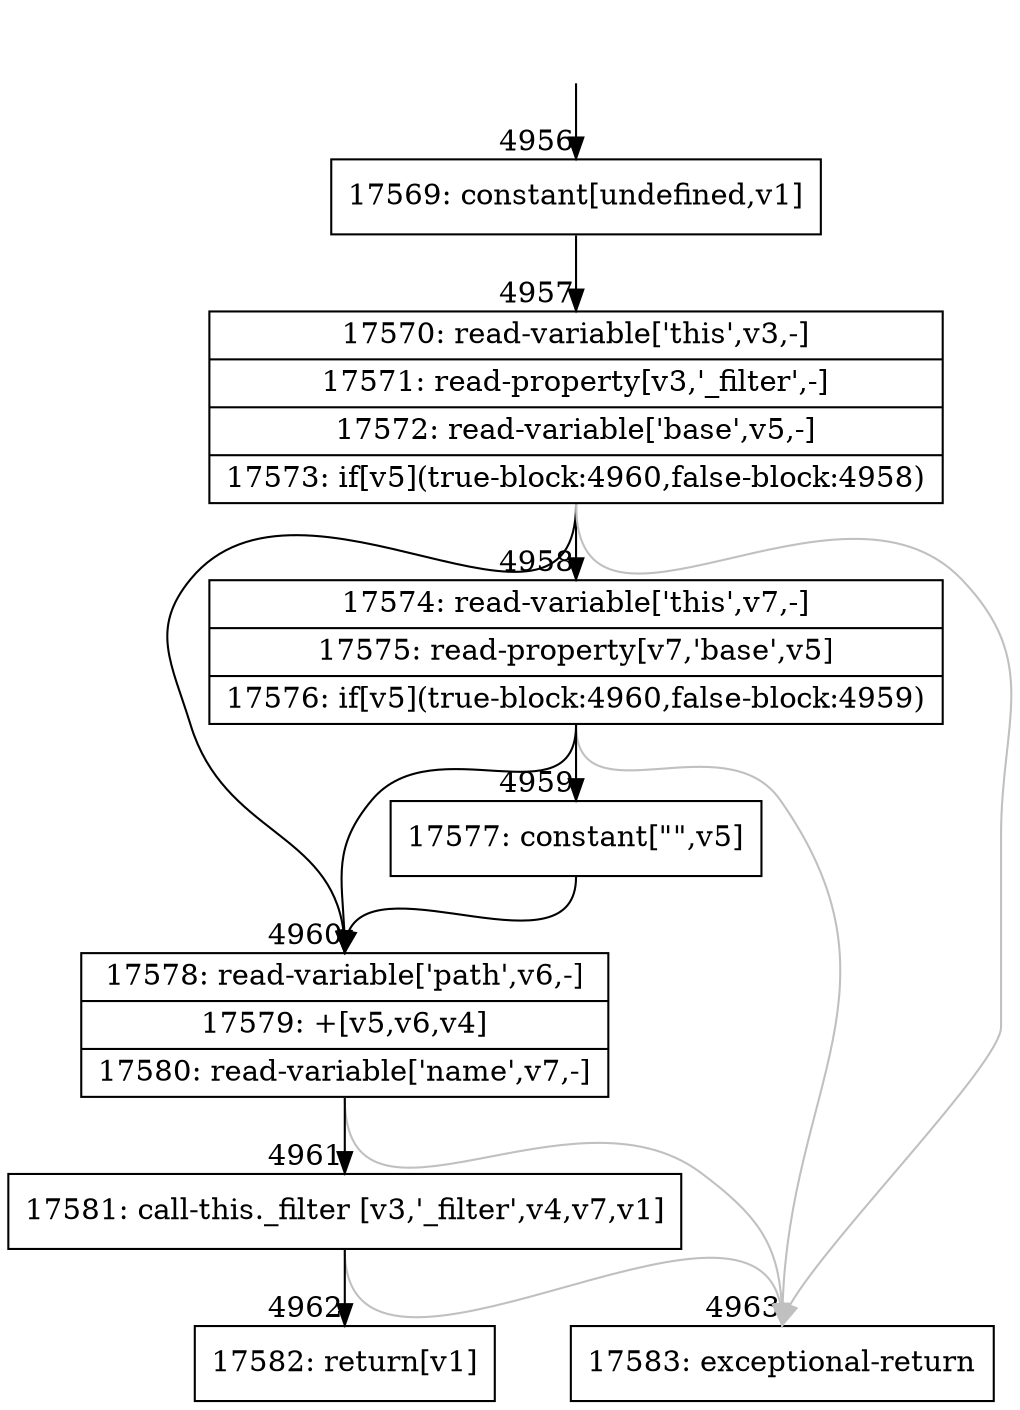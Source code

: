 digraph {
rankdir="TD"
BB_entry234[shape=none,label=""];
BB_entry234 -> BB4956 [tailport=s, headport=n, headlabel="    4956"]
BB4956 [shape=record label="{17569: constant[undefined,v1]}" ] 
BB4956 -> BB4957 [tailport=s, headport=n, headlabel="      4957"]
BB4957 [shape=record label="{17570: read-variable['this',v3,-]|17571: read-property[v3,'_filter',-]|17572: read-variable['base',v5,-]|17573: if[v5](true-block:4960,false-block:4958)}" ] 
BB4957 -> BB4960 [tailport=s, headport=n, headlabel="      4960"]
BB4957 -> BB4958 [tailport=s, headport=n, headlabel="      4958"]
BB4957 -> BB4963 [tailport=s, headport=n, color=gray, headlabel="      4963"]
BB4958 [shape=record label="{17574: read-variable['this',v7,-]|17575: read-property[v7,'base',v5]|17576: if[v5](true-block:4960,false-block:4959)}" ] 
BB4958 -> BB4960 [tailport=s, headport=n]
BB4958 -> BB4959 [tailport=s, headport=n, headlabel="      4959"]
BB4958 -> BB4963 [tailport=s, headport=n, color=gray]
BB4959 [shape=record label="{17577: constant[\"\",v5]}" ] 
BB4959 -> BB4960 [tailport=s, headport=n]
BB4960 [shape=record label="{17578: read-variable['path',v6,-]|17579: +[v5,v6,v4]|17580: read-variable['name',v7,-]}" ] 
BB4960 -> BB4961 [tailport=s, headport=n, headlabel="      4961"]
BB4960 -> BB4963 [tailport=s, headport=n, color=gray]
BB4961 [shape=record label="{17581: call-this._filter [v3,'_filter',v4,v7,v1]}" ] 
BB4961 -> BB4962 [tailport=s, headport=n, headlabel="      4962"]
BB4961 -> BB4963 [tailport=s, headport=n, color=gray]
BB4962 [shape=record label="{17582: return[v1]}" ] 
BB4963 [shape=record label="{17583: exceptional-return}" ] 
//#$~ 8190
}
